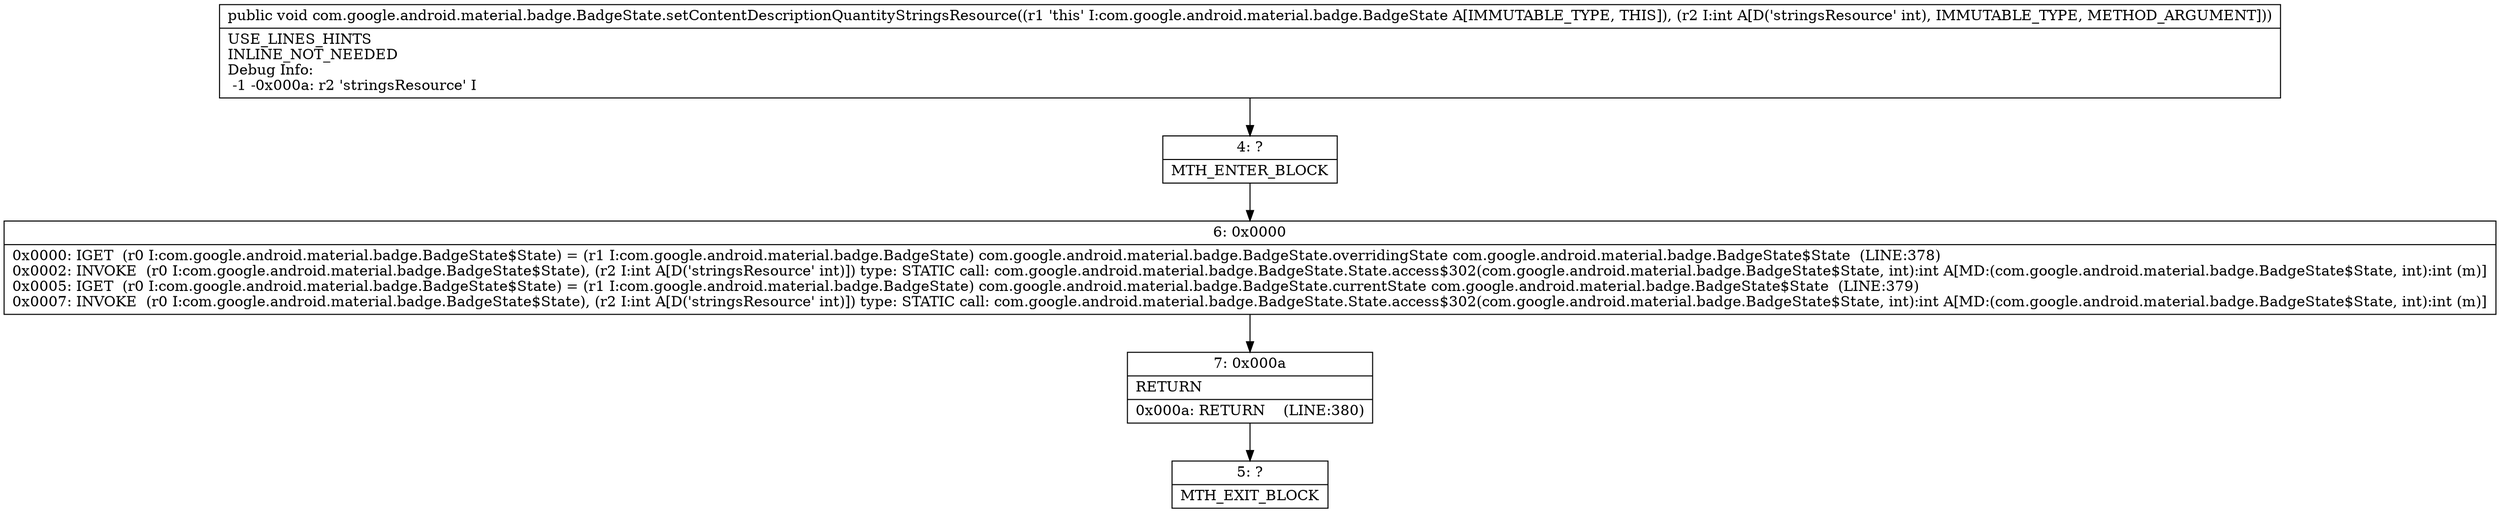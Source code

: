 digraph "CFG forcom.google.android.material.badge.BadgeState.setContentDescriptionQuantityStringsResource(I)V" {
Node_4 [shape=record,label="{4\:\ ?|MTH_ENTER_BLOCK\l}"];
Node_6 [shape=record,label="{6\:\ 0x0000|0x0000: IGET  (r0 I:com.google.android.material.badge.BadgeState$State) = (r1 I:com.google.android.material.badge.BadgeState) com.google.android.material.badge.BadgeState.overridingState com.google.android.material.badge.BadgeState$State  (LINE:378)\l0x0002: INVOKE  (r0 I:com.google.android.material.badge.BadgeState$State), (r2 I:int A[D('stringsResource' int)]) type: STATIC call: com.google.android.material.badge.BadgeState.State.access$302(com.google.android.material.badge.BadgeState$State, int):int A[MD:(com.google.android.material.badge.BadgeState$State, int):int (m)]\l0x0005: IGET  (r0 I:com.google.android.material.badge.BadgeState$State) = (r1 I:com.google.android.material.badge.BadgeState) com.google.android.material.badge.BadgeState.currentState com.google.android.material.badge.BadgeState$State  (LINE:379)\l0x0007: INVOKE  (r0 I:com.google.android.material.badge.BadgeState$State), (r2 I:int A[D('stringsResource' int)]) type: STATIC call: com.google.android.material.badge.BadgeState.State.access$302(com.google.android.material.badge.BadgeState$State, int):int A[MD:(com.google.android.material.badge.BadgeState$State, int):int (m)]\l}"];
Node_7 [shape=record,label="{7\:\ 0x000a|RETURN\l|0x000a: RETURN    (LINE:380)\l}"];
Node_5 [shape=record,label="{5\:\ ?|MTH_EXIT_BLOCK\l}"];
MethodNode[shape=record,label="{public void com.google.android.material.badge.BadgeState.setContentDescriptionQuantityStringsResource((r1 'this' I:com.google.android.material.badge.BadgeState A[IMMUTABLE_TYPE, THIS]), (r2 I:int A[D('stringsResource' int), IMMUTABLE_TYPE, METHOD_ARGUMENT]))  | USE_LINES_HINTS\lINLINE_NOT_NEEDED\lDebug Info:\l  \-1 \-0x000a: r2 'stringsResource' I\l}"];
MethodNode -> Node_4;Node_4 -> Node_6;
Node_6 -> Node_7;
Node_7 -> Node_5;
}

